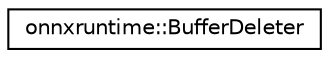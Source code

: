 digraph "Graphical Class Hierarchy"
{
  edge [fontname="Helvetica",fontsize="10",labelfontname="Helvetica",labelfontsize="10"];
  node [fontname="Helvetica",fontsize="10",shape=record];
  rankdir="LR";
  Node0 [label="onnxruntime::BufferDeleter",height=0.2,width=0.4,color="black", fillcolor="white", style="filled",URL="$classonnxruntime_1_1BufferDeleter.html"];
}
